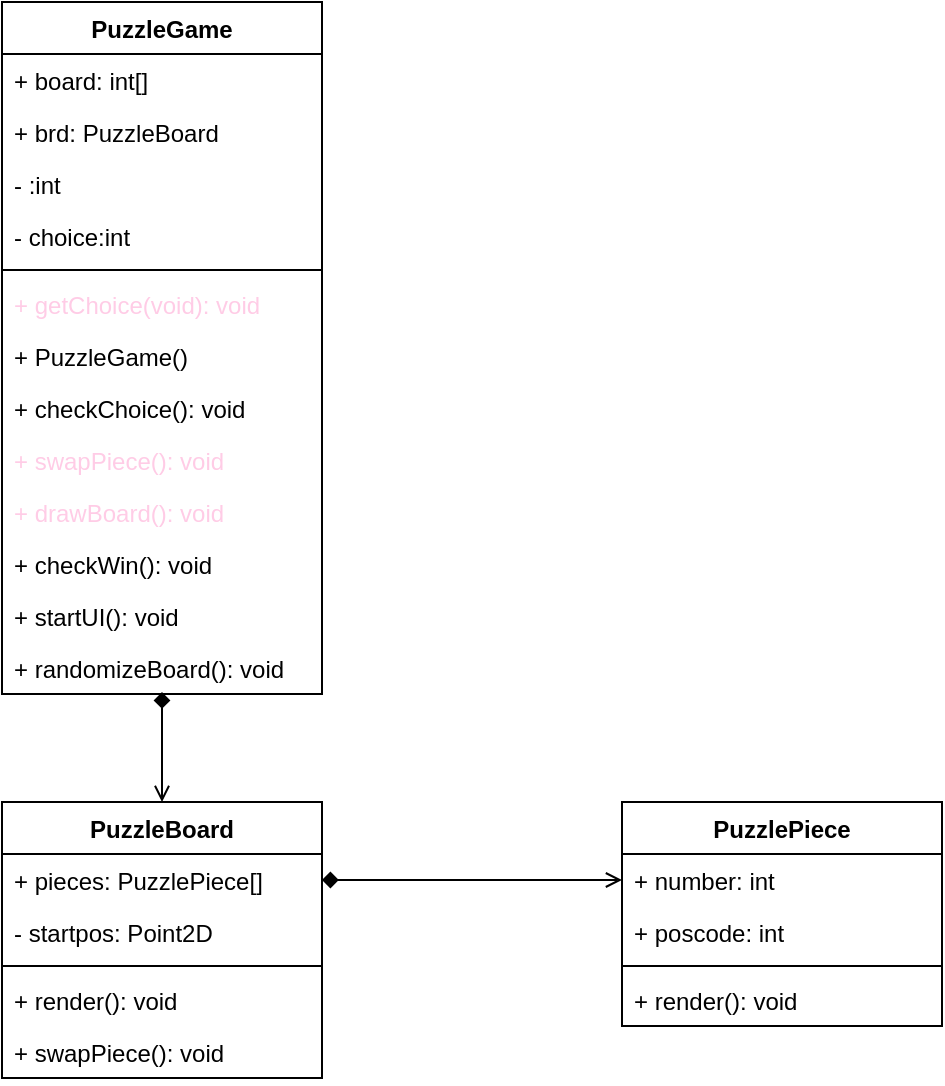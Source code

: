 <mxfile version="13.3.5" type="device"><diagram id="RW505D3Nf5Q-6qf0LWDZ" name="Page-1"><mxGraphModel dx="1371" dy="1920" grid="1" gridSize="10" guides="1" tooltips="1" connect="1" arrows="1" fold="1" page="1" pageScale="1" pageWidth="850" pageHeight="1100" math="0" shadow="0"><root><mxCell id="0"/><mxCell id="1" parent="0"/><mxCell id="iCKkE_nKDjcLEo6nuEeV-1" value="PuzzleBoard" style="swimlane;fontStyle=1;align=center;verticalAlign=top;childLayout=stackLayout;horizontal=1;startSize=26;horizontalStack=0;resizeParent=1;resizeParentMax=0;resizeLast=0;collapsible=1;marginBottom=0;" vertex="1" parent="1"><mxGeometry x="120" y="370" width="160" height="138" as="geometry"/></mxCell><mxCell id="iCKkE_nKDjcLEo6nuEeV-2" value="+ pieces: PuzzlePiece[]" style="text;strokeColor=none;fillColor=none;align=left;verticalAlign=top;spacingLeft=4;spacingRight=4;overflow=hidden;rotatable=0;points=[[0,0.5],[1,0.5]];portConstraint=eastwest;" vertex="1" parent="iCKkE_nKDjcLEo6nuEeV-1"><mxGeometry y="26" width="160" height="26" as="geometry"/></mxCell><mxCell id="iCKkE_nKDjcLEo6nuEeV-29" value="- startpos: Point2D" style="text;strokeColor=none;fillColor=none;align=left;verticalAlign=top;spacingLeft=4;spacingRight=4;overflow=hidden;rotatable=0;points=[[0,0.5],[1,0.5]];portConstraint=eastwest;" vertex="1" parent="iCKkE_nKDjcLEo6nuEeV-1"><mxGeometry y="52" width="160" height="26" as="geometry"/></mxCell><mxCell id="iCKkE_nKDjcLEo6nuEeV-3" value="" style="line;strokeWidth=1;fillColor=none;align=left;verticalAlign=middle;spacingTop=-1;spacingLeft=3;spacingRight=3;rotatable=0;labelPosition=right;points=[];portConstraint=eastwest;" vertex="1" parent="iCKkE_nKDjcLEo6nuEeV-1"><mxGeometry y="78" width="160" height="8" as="geometry"/></mxCell><mxCell id="iCKkE_nKDjcLEo6nuEeV-4" value="+ render(): void" style="text;strokeColor=none;fillColor=none;align=left;verticalAlign=top;spacingLeft=4;spacingRight=4;overflow=hidden;rotatable=0;points=[[0,0.5],[1,0.5]];portConstraint=eastwest;" vertex="1" parent="iCKkE_nKDjcLEo6nuEeV-1"><mxGeometry y="86" width="160" height="26" as="geometry"/></mxCell><mxCell id="iCKkE_nKDjcLEo6nuEeV-30" value="+ swapPiece(): void" style="text;strokeColor=none;fillColor=none;align=left;verticalAlign=top;spacingLeft=4;spacingRight=4;overflow=hidden;rotatable=0;points=[[0,0.5],[1,0.5]];portConstraint=eastwest;" vertex="1" parent="iCKkE_nKDjcLEo6nuEeV-1"><mxGeometry y="112" width="160" height="26" as="geometry"/></mxCell><mxCell id="iCKkE_nKDjcLEo6nuEeV-12" style="edgeStyle=orthogonalEdgeStyle;rounded=0;orthogonalLoop=1;jettySize=auto;html=1;entryX=0.5;entryY=0;entryDx=0;entryDy=0;endArrow=open;endFill=0;startArrow=diamond;startFill=1;exitX=0.5;exitY=0.962;exitDx=0;exitDy=0;exitPerimeter=0;" edge="1" parent="1" source="iCKkE_nKDjcLEo6nuEeV-28" target="iCKkE_nKDjcLEo6nuEeV-1"><mxGeometry relative="1" as="geometry"><mxPoint x="200" y="310" as="sourcePoint"/></mxGeometry></mxCell><mxCell id="iCKkE_nKDjcLEo6nuEeV-6" value="PuzzlePiece" style="swimlane;fontStyle=1;align=center;verticalAlign=top;childLayout=stackLayout;horizontal=1;startSize=26;horizontalStack=0;resizeParent=1;resizeParentMax=0;resizeLast=0;collapsible=1;marginBottom=0;" vertex="1" parent="1"><mxGeometry x="430" y="370" width="160" height="112" as="geometry"/></mxCell><mxCell id="iCKkE_nKDjcLEo6nuEeV-7" value="+ number: int" style="text;strokeColor=none;fillColor=none;align=left;verticalAlign=top;spacingLeft=4;spacingRight=4;overflow=hidden;rotatable=0;points=[[0,0.5],[1,0.5]];portConstraint=eastwest;" vertex="1" parent="iCKkE_nKDjcLEo6nuEeV-6"><mxGeometry y="26" width="160" height="26" as="geometry"/></mxCell><mxCell id="iCKkE_nKDjcLEo6nuEeV-32" value="+ poscode: int" style="text;strokeColor=none;fillColor=none;align=left;verticalAlign=top;spacingLeft=4;spacingRight=4;overflow=hidden;rotatable=0;points=[[0,0.5],[1,0.5]];portConstraint=eastwest;" vertex="1" parent="iCKkE_nKDjcLEo6nuEeV-6"><mxGeometry y="52" width="160" height="26" as="geometry"/></mxCell><mxCell id="iCKkE_nKDjcLEo6nuEeV-8" value="" style="line;strokeWidth=1;fillColor=none;align=left;verticalAlign=middle;spacingTop=-1;spacingLeft=3;spacingRight=3;rotatable=0;labelPosition=right;points=[];portConstraint=eastwest;" vertex="1" parent="iCKkE_nKDjcLEo6nuEeV-6"><mxGeometry y="78" width="160" height="8" as="geometry"/></mxCell><mxCell id="iCKkE_nKDjcLEo6nuEeV-9" value="+ render(): void" style="text;strokeColor=none;fillColor=none;align=left;verticalAlign=top;spacingLeft=4;spacingRight=4;overflow=hidden;rotatable=0;points=[[0,0.5],[1,0.5]];portConstraint=eastwest;" vertex="1" parent="iCKkE_nKDjcLEo6nuEeV-6"><mxGeometry y="86" width="160" height="26" as="geometry"/></mxCell><mxCell id="iCKkE_nKDjcLEo6nuEeV-13" style="edgeStyle=orthogonalEdgeStyle;rounded=0;orthogonalLoop=1;jettySize=auto;html=1;exitX=1;exitY=0.5;exitDx=0;exitDy=0;entryX=0;entryY=0.5;entryDx=0;entryDy=0;startArrow=diamond;startFill=1;endArrow=open;endFill=0;" edge="1" parent="1" source="iCKkE_nKDjcLEo6nuEeV-2" target="iCKkE_nKDjcLEo6nuEeV-7"><mxGeometry relative="1" as="geometry"/></mxCell><mxCell id="iCKkE_nKDjcLEo6nuEeV-16" value="PuzzleGame" style="swimlane;fontStyle=1;align=center;verticalAlign=top;childLayout=stackLayout;horizontal=1;startSize=26;horizontalStack=0;resizeParent=1;resizeParentMax=0;resizeLast=0;collapsible=1;marginBottom=0;" vertex="1" parent="1"><mxGeometry x="120" y="-30" width="160" height="346" as="geometry"/></mxCell><mxCell id="iCKkE_nKDjcLEo6nuEeV-17" value="+ board: int[]" style="text;strokeColor=none;fillColor=none;align=left;verticalAlign=top;spacingLeft=4;spacingRight=4;overflow=hidden;rotatable=0;points=[[0,0.5],[1,0.5]];portConstraint=eastwest;" vertex="1" parent="iCKkE_nKDjcLEo6nuEeV-16"><mxGeometry y="26" width="160" height="26" as="geometry"/></mxCell><mxCell id="iCKkE_nKDjcLEo6nuEeV-21" value="+ brd: PuzzleBoard" style="text;strokeColor=none;fillColor=none;align=left;verticalAlign=top;spacingLeft=4;spacingRight=4;overflow=hidden;rotatable=0;points=[[0,0.5],[1,0.5]];portConstraint=eastwest;" vertex="1" parent="iCKkE_nKDjcLEo6nuEeV-16"><mxGeometry y="52" width="160" height="26" as="geometry"/></mxCell><mxCell id="iCKkE_nKDjcLEo6nuEeV-31" value="- :int" style="text;strokeColor=none;fillColor=none;align=left;verticalAlign=top;spacingLeft=4;spacingRight=4;overflow=hidden;rotatable=0;points=[[0,0.5],[1,0.5]];portConstraint=eastwest;" vertex="1" parent="iCKkE_nKDjcLEo6nuEeV-16"><mxGeometry y="78" width="160" height="26" as="geometry"/></mxCell><mxCell id="iCKkE_nKDjcLEo6nuEeV-20" value="- choice:int" style="text;strokeColor=none;fillColor=none;align=left;verticalAlign=top;spacingLeft=4;spacingRight=4;overflow=hidden;rotatable=0;points=[[0,0.5],[1,0.5]];portConstraint=eastwest;" vertex="1" parent="iCKkE_nKDjcLEo6nuEeV-16"><mxGeometry y="104" width="160" height="26" as="geometry"/></mxCell><mxCell id="iCKkE_nKDjcLEo6nuEeV-18" value="" style="line;strokeWidth=1;fillColor=none;align=left;verticalAlign=middle;spacingTop=-1;spacingLeft=3;spacingRight=3;rotatable=0;labelPosition=right;points=[];portConstraint=eastwest;" vertex="1" parent="iCKkE_nKDjcLEo6nuEeV-16"><mxGeometry y="130" width="160" height="8" as="geometry"/></mxCell><mxCell id="iCKkE_nKDjcLEo6nuEeV-19" value="+ getChoice(void): void" style="text;strokeColor=none;fillColor=none;align=left;verticalAlign=top;spacingLeft=4;spacingRight=4;overflow=hidden;rotatable=0;points=[[0,0.5],[1,0.5]];portConstraint=eastwest;fontColor=#FFCCE6;" vertex="1" parent="iCKkE_nKDjcLEo6nuEeV-16"><mxGeometry y="138" width="160" height="26" as="geometry"/></mxCell><mxCell id="iCKkE_nKDjcLEo6nuEeV-22" value="+ PuzzleGame()" style="text;strokeColor=none;fillColor=none;align=left;verticalAlign=top;spacingLeft=4;spacingRight=4;overflow=hidden;rotatable=0;points=[[0,0.5],[1,0.5]];portConstraint=eastwest;" vertex="1" parent="iCKkE_nKDjcLEo6nuEeV-16"><mxGeometry y="164" width="160" height="26" as="geometry"/></mxCell><mxCell id="iCKkE_nKDjcLEo6nuEeV-23" value="+ checkChoice(): void" style="text;strokeColor=none;fillColor=none;align=left;verticalAlign=top;spacingLeft=4;spacingRight=4;overflow=hidden;rotatable=0;points=[[0,0.5],[1,0.5]];portConstraint=eastwest;" vertex="1" parent="iCKkE_nKDjcLEo6nuEeV-16"><mxGeometry y="190" width="160" height="26" as="geometry"/></mxCell><mxCell id="iCKkE_nKDjcLEo6nuEeV-24" value="+ swapPiece(): void" style="text;strokeColor=none;fillColor=none;align=left;verticalAlign=top;spacingLeft=4;spacingRight=4;overflow=hidden;rotatable=0;points=[[0,0.5],[1,0.5]];portConstraint=eastwest;fontColor=#FFCCE6;" vertex="1" parent="iCKkE_nKDjcLEo6nuEeV-16"><mxGeometry y="216" width="160" height="26" as="geometry"/></mxCell><mxCell id="iCKkE_nKDjcLEo6nuEeV-25" value="+ drawBoard(): void" style="text;strokeColor=none;fillColor=none;align=left;verticalAlign=top;spacingLeft=4;spacingRight=4;overflow=hidden;rotatable=0;points=[[0,0.5],[1,0.5]];portConstraint=eastwest;fontColor=#FFCCE6;" vertex="1" parent="iCKkE_nKDjcLEo6nuEeV-16"><mxGeometry y="242" width="160" height="26" as="geometry"/></mxCell><mxCell id="iCKkE_nKDjcLEo6nuEeV-26" value="+ checkWin(): void" style="text;strokeColor=none;fillColor=none;align=left;verticalAlign=top;spacingLeft=4;spacingRight=4;overflow=hidden;rotatable=0;points=[[0,0.5],[1,0.5]];portConstraint=eastwest;" vertex="1" parent="iCKkE_nKDjcLEo6nuEeV-16"><mxGeometry y="268" width="160" height="26" as="geometry"/></mxCell><mxCell id="iCKkE_nKDjcLEo6nuEeV-27" value="+ startUI(): void" style="text;strokeColor=none;fillColor=none;align=left;verticalAlign=top;spacingLeft=4;spacingRight=4;overflow=hidden;rotatable=0;points=[[0,0.5],[1,0.5]];portConstraint=eastwest;" vertex="1" parent="iCKkE_nKDjcLEo6nuEeV-16"><mxGeometry y="294" width="160" height="26" as="geometry"/></mxCell><mxCell id="iCKkE_nKDjcLEo6nuEeV-28" value="+ randomizeBoard(): void" style="text;strokeColor=none;fillColor=none;align=left;verticalAlign=top;spacingLeft=4;spacingRight=4;overflow=hidden;rotatable=0;points=[[0,0.5],[1,0.5]];portConstraint=eastwest;" vertex="1" parent="iCKkE_nKDjcLEo6nuEeV-16"><mxGeometry y="320" width="160" height="26" as="geometry"/></mxCell></root></mxGraphModel></diagram></mxfile>